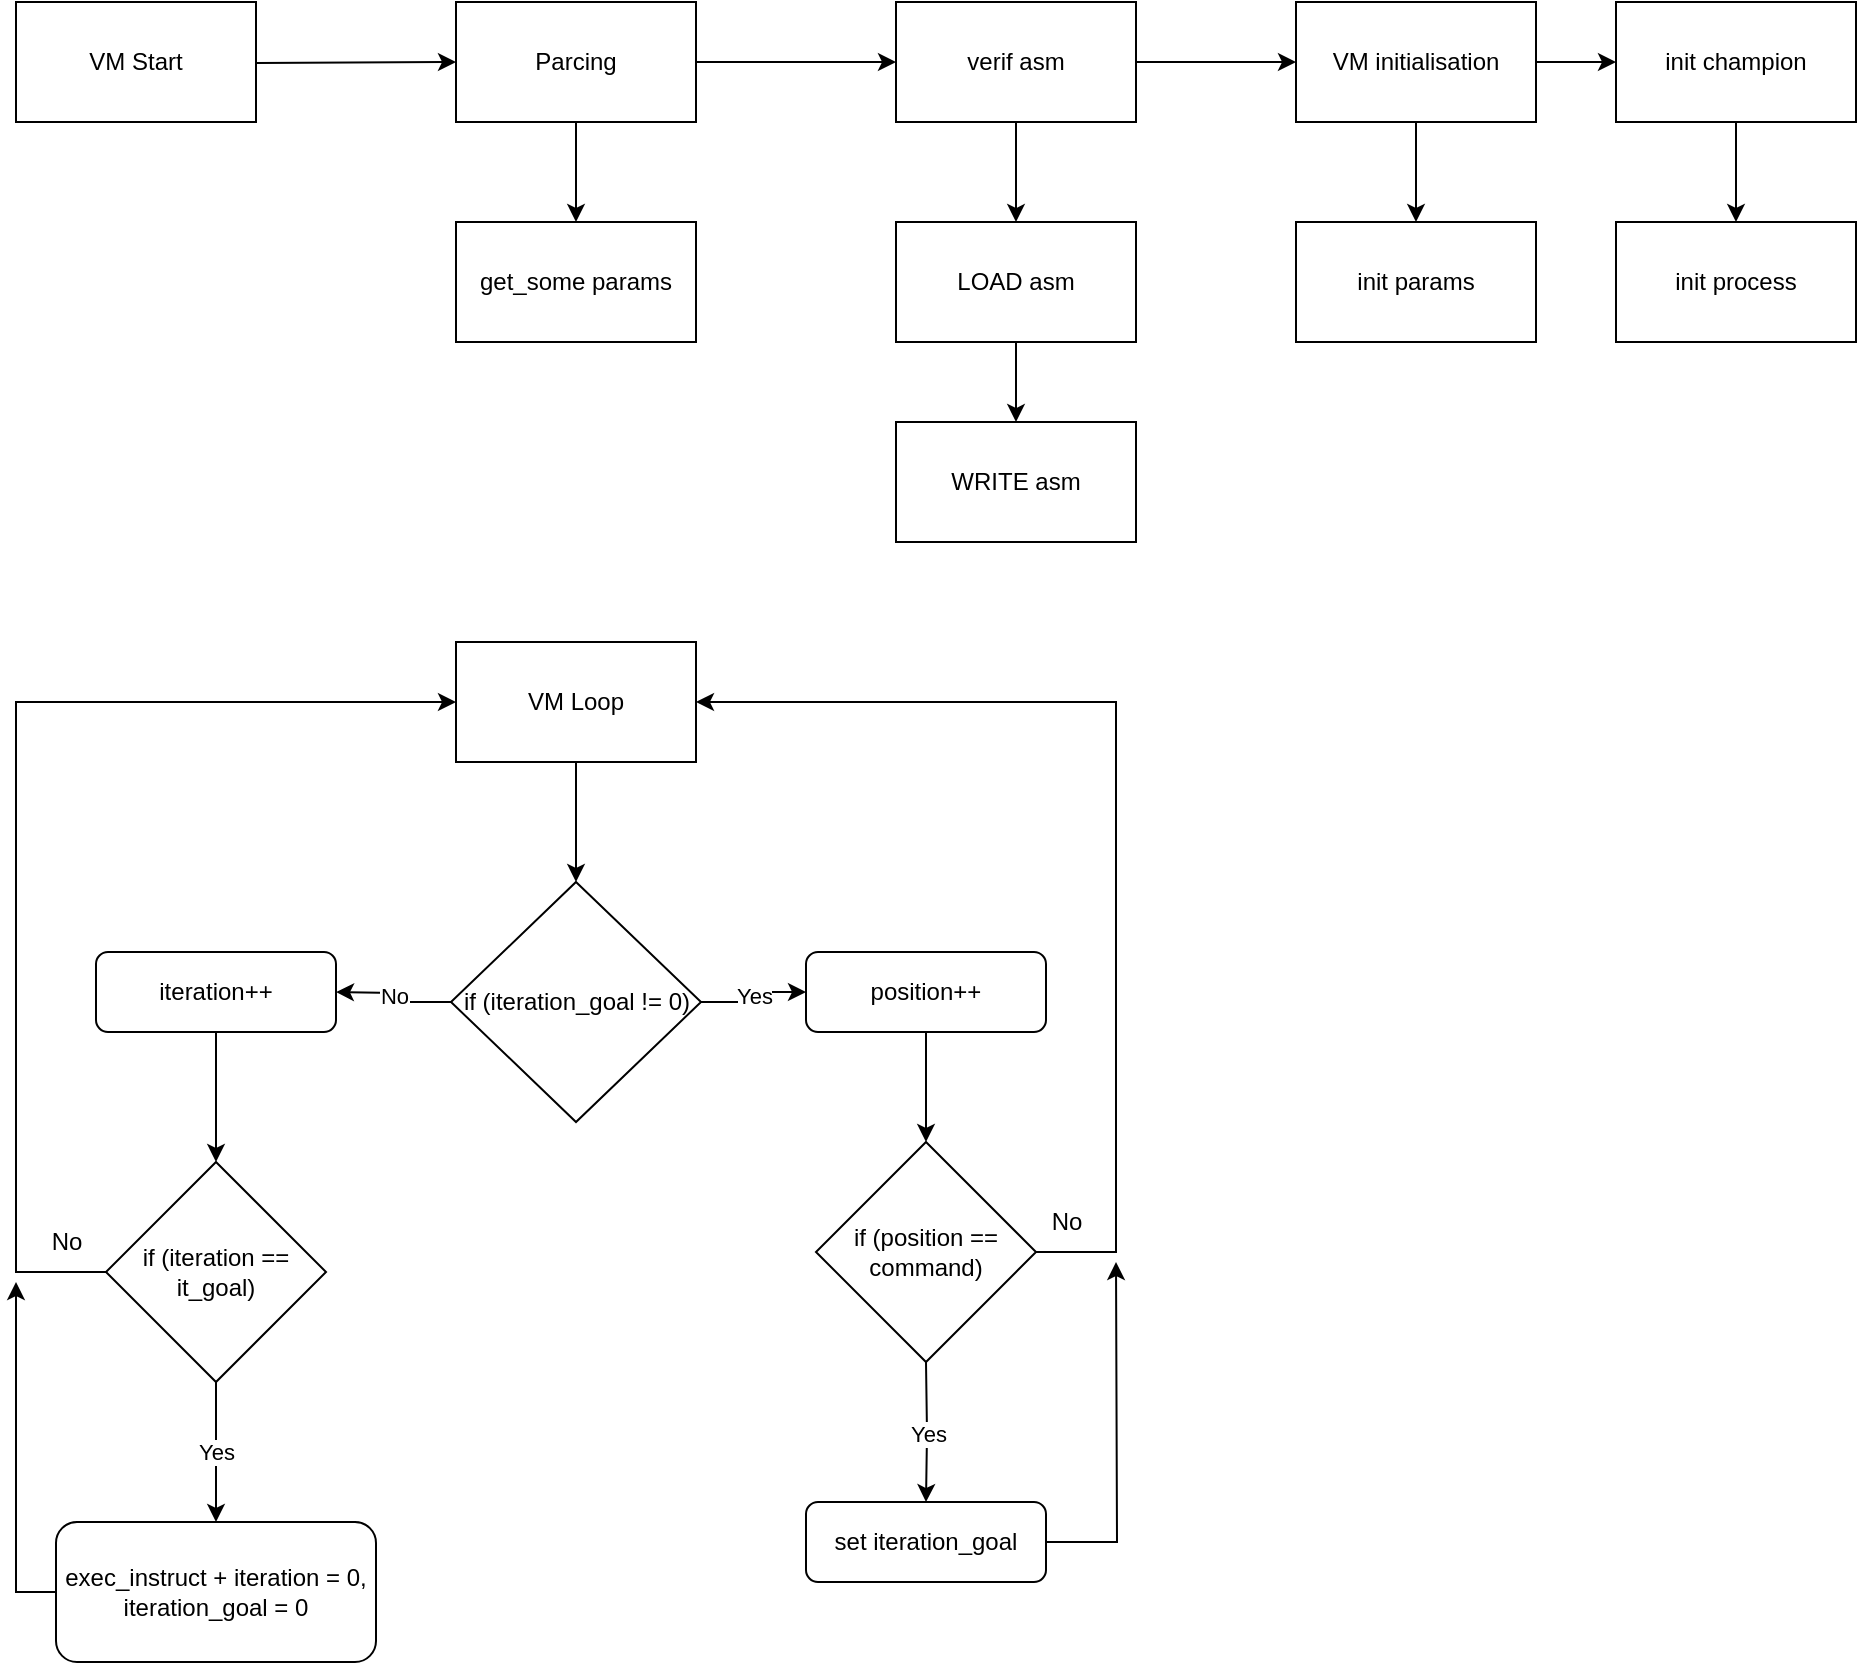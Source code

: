 <mxfile>
    <diagram id="sJNl7T-JgA-OTRm8y5UO" name="Page-1">
        <mxGraphModel dx="1372" dy="595" grid="1" gridSize="10" guides="1" tooltips="1" connect="1" arrows="1" fold="1" page="1" pageScale="1" pageWidth="850" pageHeight="1100" math="0" shadow="0">
            <root>
                <mxCell id="0"/>
                <mxCell id="1" parent="0"/>
                <mxCell id="gSWYZH3rOPVy1YwnoG2c-16" style="edgeStyle=orthogonalEdgeStyle;rounded=0;orthogonalLoop=1;jettySize=auto;html=1;entryX=0;entryY=0.5;entryDx=0;entryDy=0;" parent="1" target="gSWYZH3rOPVy1YwnoG2c-15" edge="1">
                    <mxGeometry relative="1" as="geometry">
                        <mxPoint x="40" y="80" as="sourcePoint"/>
                    </mxGeometry>
                </mxCell>
                <mxCell id="gSWYZH3rOPVy1YwnoG2c-14" value="&lt;div&gt;VM Start&lt;/div&gt;" style="rounded=0;whiteSpace=wrap;html=1;" parent="1" vertex="1">
                    <mxGeometry x="20" y="50" width="120" height="60" as="geometry"/>
                </mxCell>
                <mxCell id="gSWYZH3rOPVy1YwnoG2c-31" style="edgeStyle=orthogonalEdgeStyle;rounded=0;orthogonalLoop=1;jettySize=auto;html=1;entryX=0.5;entryY=0;entryDx=0;entryDy=0;" parent="1" source="gSWYZH3rOPVy1YwnoG2c-15" target="gSWYZH3rOPVy1YwnoG2c-30" edge="1">
                    <mxGeometry relative="1" as="geometry"/>
                </mxCell>
                <mxCell id="gSWYZH3rOPVy1YwnoG2c-51" style="edgeStyle=orthogonalEdgeStyle;rounded=0;orthogonalLoop=1;jettySize=auto;html=1;" parent="1" source="gSWYZH3rOPVy1YwnoG2c-15" target="gSWYZH3rOPVy1YwnoG2c-47" edge="1">
                    <mxGeometry relative="1" as="geometry"/>
                </mxCell>
                <mxCell id="gSWYZH3rOPVy1YwnoG2c-15" value="Parcing" style="rounded=0;whiteSpace=wrap;html=1;" parent="1" vertex="1">
                    <mxGeometry x="240" y="50" width="120" height="60" as="geometry"/>
                </mxCell>
                <mxCell id="gSWYZH3rOPVy1YwnoG2c-30" value="get_some params" style="rounded=0;whiteSpace=wrap;html=1;" parent="1" vertex="1">
                    <mxGeometry x="240" y="160" width="120" height="60" as="geometry"/>
                </mxCell>
                <mxCell id="gSWYZH3rOPVy1YwnoG2c-40" style="edgeStyle=orthogonalEdgeStyle;rounded=0;orthogonalLoop=1;jettySize=auto;html=1;startArrow=none;" parent="1" source="gSWYZH3rOPVy1YwnoG2c-45" target="gSWYZH3rOPVy1YwnoG2c-42" edge="1">
                    <mxGeometry relative="1" as="geometry">
                        <mxPoint x="520" y="110" as="sourcePoint"/>
                    </mxGeometry>
                </mxCell>
                <mxCell id="gSWYZH3rOPVy1YwnoG2c-42" value="&lt;div&gt;WRITE asm&lt;/div&gt;" style="rounded=0;whiteSpace=wrap;html=1;" parent="1" vertex="1">
                    <mxGeometry x="460" y="260" width="120" height="60" as="geometry"/>
                </mxCell>
                <mxCell id="gSWYZH3rOPVy1YwnoG2c-49" style="edgeStyle=orthogonalEdgeStyle;rounded=0;orthogonalLoop=1;jettySize=auto;html=1;entryX=0.5;entryY=0;entryDx=0;entryDy=0;" parent="1" source="gSWYZH3rOPVy1YwnoG2c-47" target="gSWYZH3rOPVy1YwnoG2c-45" edge="1">
                    <mxGeometry relative="1" as="geometry"/>
                </mxCell>
                <mxCell id="gSWYZH3rOPVy1YwnoG2c-61" style="edgeStyle=orthogonalEdgeStyle;rounded=0;orthogonalLoop=1;jettySize=auto;html=1;entryX=0;entryY=0.5;entryDx=0;entryDy=0;" parent="1" source="gSWYZH3rOPVy1YwnoG2c-47" target="gSWYZH3rOPVy1YwnoG2c-56" edge="1">
                    <mxGeometry relative="1" as="geometry"/>
                </mxCell>
                <mxCell id="gSWYZH3rOPVy1YwnoG2c-47" value="&lt;div&gt;verif asm&lt;/div&gt;" style="rounded=0;whiteSpace=wrap;html=1;" parent="1" vertex="1">
                    <mxGeometry x="460" y="50" width="120" height="60" as="geometry"/>
                </mxCell>
                <mxCell id="gSWYZH3rOPVy1YwnoG2c-45" value="LOAD asm" style="rounded=0;whiteSpace=wrap;html=1;" parent="1" vertex="1">
                    <mxGeometry x="460" y="160" width="120" height="60" as="geometry"/>
                </mxCell>
                <mxCell id="gSWYZH3rOPVy1YwnoG2c-62" style="edgeStyle=orthogonalEdgeStyle;rounded=0;orthogonalLoop=1;jettySize=auto;html=1;" parent="1" source="gSWYZH3rOPVy1YwnoG2c-56" target="gSWYZH3rOPVy1YwnoG2c-58" edge="1">
                    <mxGeometry relative="1" as="geometry"/>
                </mxCell>
                <mxCell id="gSWYZH3rOPVy1YwnoG2c-64" style="edgeStyle=orthogonalEdgeStyle;rounded=0;orthogonalLoop=1;jettySize=auto;html=1;entryX=0.5;entryY=0;entryDx=0;entryDy=0;" parent="1" source="gSWYZH3rOPVy1YwnoG2c-56" target="gSWYZH3rOPVy1YwnoG2c-60" edge="1">
                    <mxGeometry relative="1" as="geometry"/>
                </mxCell>
                <mxCell id="gSWYZH3rOPVy1YwnoG2c-56" value="VM initialisation" style="rounded=0;whiteSpace=wrap;html=1;" parent="1" vertex="1">
                    <mxGeometry x="660" y="50" width="120" height="60" as="geometry"/>
                </mxCell>
                <mxCell id="gSWYZH3rOPVy1YwnoG2c-57" style="edgeStyle=orthogonalEdgeStyle;rounded=0;orthogonalLoop=1;jettySize=auto;html=1;entryX=0.5;entryY=0;entryDx=0;entryDy=0;" parent="1" source="gSWYZH3rOPVy1YwnoG2c-58" target="gSWYZH3rOPVy1YwnoG2c-59" edge="1">
                    <mxGeometry relative="1" as="geometry"/>
                </mxCell>
                <mxCell id="gSWYZH3rOPVy1YwnoG2c-58" value="init champion" style="rounded=0;whiteSpace=wrap;html=1;" parent="1" vertex="1">
                    <mxGeometry x="820" y="50" width="120" height="60" as="geometry"/>
                </mxCell>
                <mxCell id="gSWYZH3rOPVy1YwnoG2c-59" value="&lt;div&gt;init process&lt;/div&gt;" style="rounded=0;whiteSpace=wrap;html=1;" parent="1" vertex="1">
                    <mxGeometry x="820" y="160" width="120" height="60" as="geometry"/>
                </mxCell>
                <mxCell id="gSWYZH3rOPVy1YwnoG2c-60" value="&lt;div&gt;init params&lt;/div&gt;" style="rounded=0;whiteSpace=wrap;html=1;" parent="1" vertex="1">
                    <mxGeometry x="660" y="160" width="120" height="60" as="geometry"/>
                </mxCell>
                <mxCell id="10" style="edgeStyle=orthogonalEdgeStyle;rounded=0;orthogonalLoop=1;jettySize=auto;html=1;" edge="1" parent="1" source="gSWYZH3rOPVy1YwnoG2c-72" target="8">
                    <mxGeometry relative="1" as="geometry"/>
                </mxCell>
                <mxCell id="gSWYZH3rOPVy1YwnoG2c-72" value="&lt;div&gt;VM Loop&lt;/div&gt;" style="rounded=0;whiteSpace=wrap;html=1;" parent="1" vertex="1">
                    <mxGeometry x="240" y="370" width="120" height="60" as="geometry"/>
                </mxCell>
                <mxCell id="12" value="Yes" style="edgeStyle=orthogonalEdgeStyle;rounded=0;orthogonalLoop=1;jettySize=auto;html=1;" edge="1" parent="1" source="8" target="11">
                    <mxGeometry relative="1" as="geometry"/>
                </mxCell>
                <mxCell id="16" value="No" style="edgeStyle=orthogonalEdgeStyle;rounded=0;orthogonalLoop=1;jettySize=auto;html=1;" edge="1" parent="1" source="8">
                    <mxGeometry relative="1" as="geometry">
                        <mxPoint x="180" y="545" as="targetPoint"/>
                    </mxGeometry>
                </mxCell>
                <mxCell id="8" value="if (iteration_goal != 0)" style="rhombus;whiteSpace=wrap;html=1;" vertex="1" parent="1">
                    <mxGeometry x="237.5" y="490" width="125" height="120" as="geometry"/>
                </mxCell>
                <mxCell id="19" style="edgeStyle=orthogonalEdgeStyle;rounded=0;orthogonalLoop=1;jettySize=auto;html=1;entryX=0.5;entryY=0;entryDx=0;entryDy=0;" edge="1" parent="1" source="11">
                    <mxGeometry relative="1" as="geometry">
                        <mxPoint x="475" y="620" as="targetPoint"/>
                    </mxGeometry>
                </mxCell>
                <mxCell id="11" value="position++" style="rounded=1;whiteSpace=wrap;html=1;fontSize=12;glass=0;strokeWidth=1;shadow=0;" vertex="1" parent="1">
                    <mxGeometry x="415" y="525" width="120" height="40" as="geometry"/>
                </mxCell>
                <mxCell id="21" style="edgeStyle=orthogonalEdgeStyle;rounded=0;orthogonalLoop=1;jettySize=auto;html=1;entryX=0.5;entryY=0;entryDx=0;entryDy=0;" edge="1" parent="1" source="17" target="20">
                    <mxGeometry relative="1" as="geometry"/>
                </mxCell>
                <mxCell id="17" value="iteration++" style="rounded=1;whiteSpace=wrap;html=1;fontSize=12;glass=0;strokeWidth=1;shadow=0;" vertex="1" parent="1">
                    <mxGeometry x="60" y="525" width="120" height="40" as="geometry"/>
                </mxCell>
                <mxCell id="24" value="Yes" style="edgeStyle=orthogonalEdgeStyle;rounded=0;orthogonalLoop=1;jettySize=auto;html=1;entryX=0.5;entryY=0;entryDx=0;entryDy=0;" edge="1" parent="1" source="20" target="23">
                    <mxGeometry relative="1" as="geometry"/>
                </mxCell>
                <mxCell id="26" style="edgeStyle=orthogonalEdgeStyle;rounded=0;orthogonalLoop=1;jettySize=auto;html=1;entryX=0;entryY=0.5;entryDx=0;entryDy=0;" edge="1" parent="1" source="20" target="gSWYZH3rOPVy1YwnoG2c-72">
                    <mxGeometry relative="1" as="geometry">
                        <Array as="points">
                            <mxPoint x="20" y="685"/>
                            <mxPoint x="20" y="400"/>
                        </Array>
                    </mxGeometry>
                </mxCell>
                <mxCell id="20" value="if (iteration == it_goal)" style="rhombus;whiteSpace=wrap;html=1;" vertex="1" parent="1">
                    <mxGeometry x="65" y="630" width="110" height="110" as="geometry"/>
                </mxCell>
                <mxCell id="28" style="edgeStyle=orthogonalEdgeStyle;rounded=0;orthogonalLoop=1;jettySize=auto;html=1;" edge="1" parent="1" source="23">
                    <mxGeometry relative="1" as="geometry">
                        <mxPoint x="20" y="690" as="targetPoint"/>
                    </mxGeometry>
                </mxCell>
                <mxCell id="23" value="exec_instruct + iteration = 0, iteration_goal = 0" style="rounded=1;whiteSpace=wrap;html=1;fontSize=12;glass=0;strokeWidth=1;shadow=0;" vertex="1" parent="1">
                    <mxGeometry x="40" y="810" width="160" height="70" as="geometry"/>
                </mxCell>
                <mxCell id="27" value="No" style="text;html=1;align=center;verticalAlign=middle;resizable=0;points=[];autosize=1;" vertex="1" parent="1">
                    <mxGeometry x="30" y="660" width="30" height="20" as="geometry"/>
                </mxCell>
                <mxCell id="30" style="edgeStyle=orthogonalEdgeStyle;rounded=0;orthogonalLoop=1;jettySize=auto;html=1;entryX=1;entryY=0.5;entryDx=0;entryDy=0;" edge="1" parent="1" source="29" target="gSWYZH3rOPVy1YwnoG2c-72">
                    <mxGeometry relative="1" as="geometry">
                        <Array as="points">
                            <mxPoint x="570" y="675"/>
                            <mxPoint x="570" y="400"/>
                        </Array>
                    </mxGeometry>
                </mxCell>
                <mxCell id="29" value="if (position == command)" style="rhombus;whiteSpace=wrap;html=1;" vertex="1" parent="1">
                    <mxGeometry x="420" y="620" width="110" height="110" as="geometry"/>
                </mxCell>
                <mxCell id="31" value="No" style="text;html=1;align=center;verticalAlign=middle;resizable=0;points=[];autosize=1;" vertex="1" parent="1">
                    <mxGeometry x="530" y="650" width="30" height="20" as="geometry"/>
                </mxCell>
                <mxCell id="32" value="Yes" style="edgeStyle=orthogonalEdgeStyle;rounded=0;orthogonalLoop=1;jettySize=auto;html=1;entryX=0.5;entryY=0;entryDx=0;entryDy=0;" edge="1" parent="1" target="34">
                    <mxGeometry relative="1" as="geometry">
                        <mxPoint x="475" y="730" as="sourcePoint"/>
                    </mxGeometry>
                </mxCell>
                <mxCell id="35" style="edgeStyle=orthogonalEdgeStyle;rounded=0;orthogonalLoop=1;jettySize=auto;html=1;" edge="1" parent="1" source="34">
                    <mxGeometry relative="1" as="geometry">
                        <mxPoint x="570" y="680" as="targetPoint"/>
                    </mxGeometry>
                </mxCell>
                <mxCell id="34" value="set iteration_goal" style="rounded=1;whiteSpace=wrap;html=1;fontSize=12;glass=0;strokeWidth=1;shadow=0;" vertex="1" parent="1">
                    <mxGeometry x="415" y="800" width="120" height="40" as="geometry"/>
                </mxCell>
            </root>
        </mxGraphModel>
    </diagram>
</mxfile>